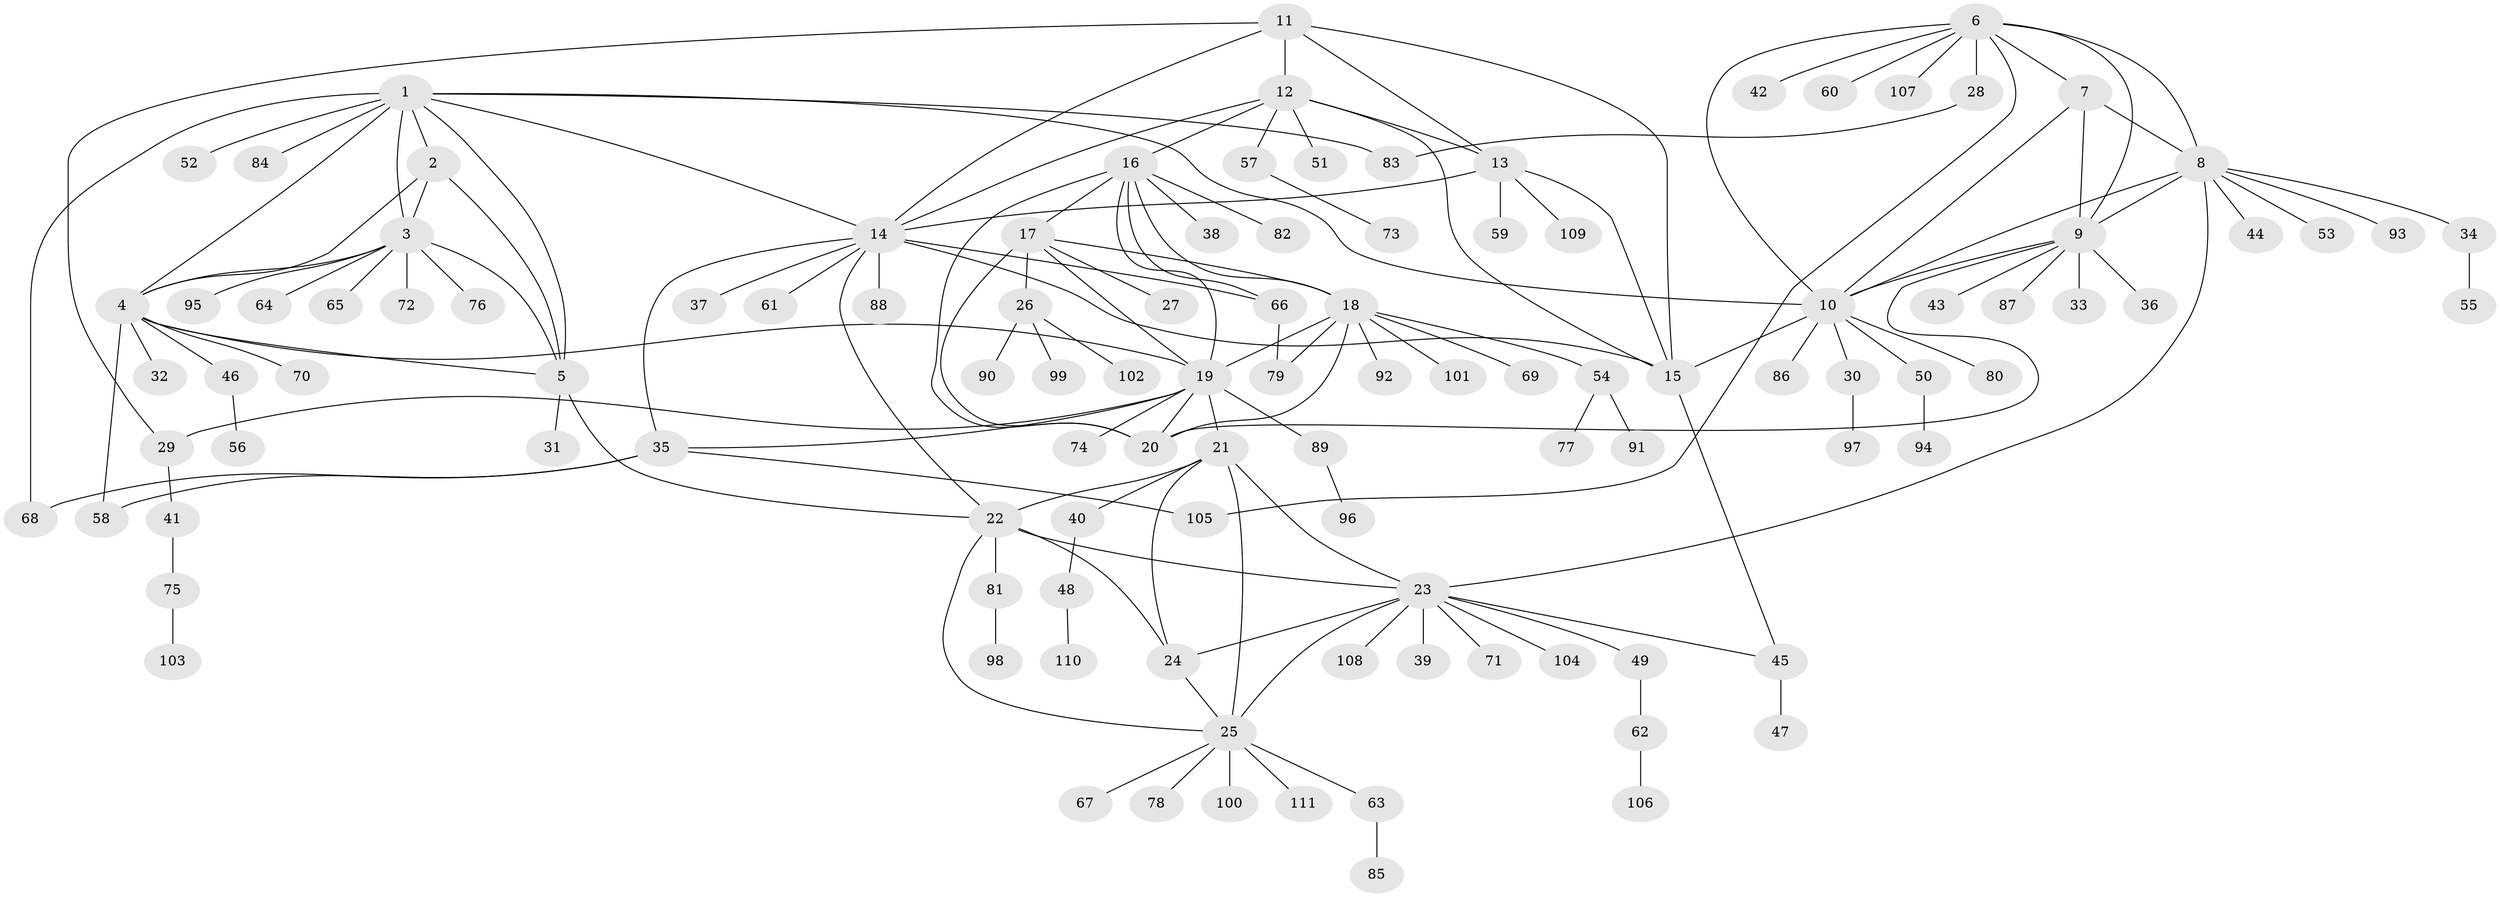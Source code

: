 // Generated by graph-tools (version 1.1) at 2025/54/03/09/25 04:54:06]
// undirected, 111 vertices, 155 edges
graph export_dot {
graph [start="1"]
  node [color=gray90,style=filled];
  1;
  2;
  3;
  4;
  5;
  6;
  7;
  8;
  9;
  10;
  11;
  12;
  13;
  14;
  15;
  16;
  17;
  18;
  19;
  20;
  21;
  22;
  23;
  24;
  25;
  26;
  27;
  28;
  29;
  30;
  31;
  32;
  33;
  34;
  35;
  36;
  37;
  38;
  39;
  40;
  41;
  42;
  43;
  44;
  45;
  46;
  47;
  48;
  49;
  50;
  51;
  52;
  53;
  54;
  55;
  56;
  57;
  58;
  59;
  60;
  61;
  62;
  63;
  64;
  65;
  66;
  67;
  68;
  69;
  70;
  71;
  72;
  73;
  74;
  75;
  76;
  77;
  78;
  79;
  80;
  81;
  82;
  83;
  84;
  85;
  86;
  87;
  88;
  89;
  90;
  91;
  92;
  93;
  94;
  95;
  96;
  97;
  98;
  99;
  100;
  101;
  102;
  103;
  104;
  105;
  106;
  107;
  108;
  109;
  110;
  111;
  1 -- 2;
  1 -- 3;
  1 -- 4;
  1 -- 5;
  1 -- 10;
  1 -- 14;
  1 -- 52;
  1 -- 68;
  1 -- 83;
  1 -- 84;
  2 -- 3;
  2 -- 4;
  2 -- 5;
  3 -- 4;
  3 -- 5;
  3 -- 64;
  3 -- 65;
  3 -- 72;
  3 -- 76;
  3 -- 95;
  4 -- 5;
  4 -- 19;
  4 -- 32;
  4 -- 46;
  4 -- 58;
  4 -- 70;
  5 -- 22;
  5 -- 31;
  6 -- 7;
  6 -- 8;
  6 -- 9;
  6 -- 10;
  6 -- 28;
  6 -- 42;
  6 -- 60;
  6 -- 105;
  6 -- 107;
  7 -- 8;
  7 -- 9;
  7 -- 10;
  8 -- 9;
  8 -- 10;
  8 -- 23;
  8 -- 34;
  8 -- 44;
  8 -- 53;
  8 -- 93;
  9 -- 10;
  9 -- 20;
  9 -- 33;
  9 -- 36;
  9 -- 43;
  9 -- 87;
  10 -- 15;
  10 -- 30;
  10 -- 50;
  10 -- 80;
  10 -- 86;
  11 -- 12;
  11 -- 13;
  11 -- 14;
  11 -- 15;
  11 -- 29;
  12 -- 13;
  12 -- 14;
  12 -- 15;
  12 -- 16;
  12 -- 51;
  12 -- 57;
  13 -- 14;
  13 -- 15;
  13 -- 59;
  13 -- 109;
  14 -- 15;
  14 -- 22;
  14 -- 35;
  14 -- 37;
  14 -- 61;
  14 -- 66;
  14 -- 88;
  15 -- 45;
  16 -- 17;
  16 -- 18;
  16 -- 19;
  16 -- 20;
  16 -- 38;
  16 -- 66;
  16 -- 82;
  17 -- 18;
  17 -- 19;
  17 -- 20;
  17 -- 26;
  17 -- 27;
  18 -- 19;
  18 -- 20;
  18 -- 54;
  18 -- 69;
  18 -- 79;
  18 -- 92;
  18 -- 101;
  19 -- 20;
  19 -- 21;
  19 -- 29;
  19 -- 35;
  19 -- 74;
  19 -- 89;
  21 -- 22;
  21 -- 23;
  21 -- 24;
  21 -- 25;
  21 -- 40;
  22 -- 23;
  22 -- 24;
  22 -- 25;
  22 -- 81;
  23 -- 24;
  23 -- 25;
  23 -- 39;
  23 -- 45;
  23 -- 49;
  23 -- 71;
  23 -- 104;
  23 -- 108;
  24 -- 25;
  25 -- 63;
  25 -- 67;
  25 -- 78;
  25 -- 100;
  25 -- 111;
  26 -- 90;
  26 -- 99;
  26 -- 102;
  28 -- 83;
  29 -- 41;
  30 -- 97;
  34 -- 55;
  35 -- 58;
  35 -- 68;
  35 -- 105;
  40 -- 48;
  41 -- 75;
  45 -- 47;
  46 -- 56;
  48 -- 110;
  49 -- 62;
  50 -- 94;
  54 -- 77;
  54 -- 91;
  57 -- 73;
  62 -- 106;
  63 -- 85;
  66 -- 79;
  75 -- 103;
  81 -- 98;
  89 -- 96;
}
